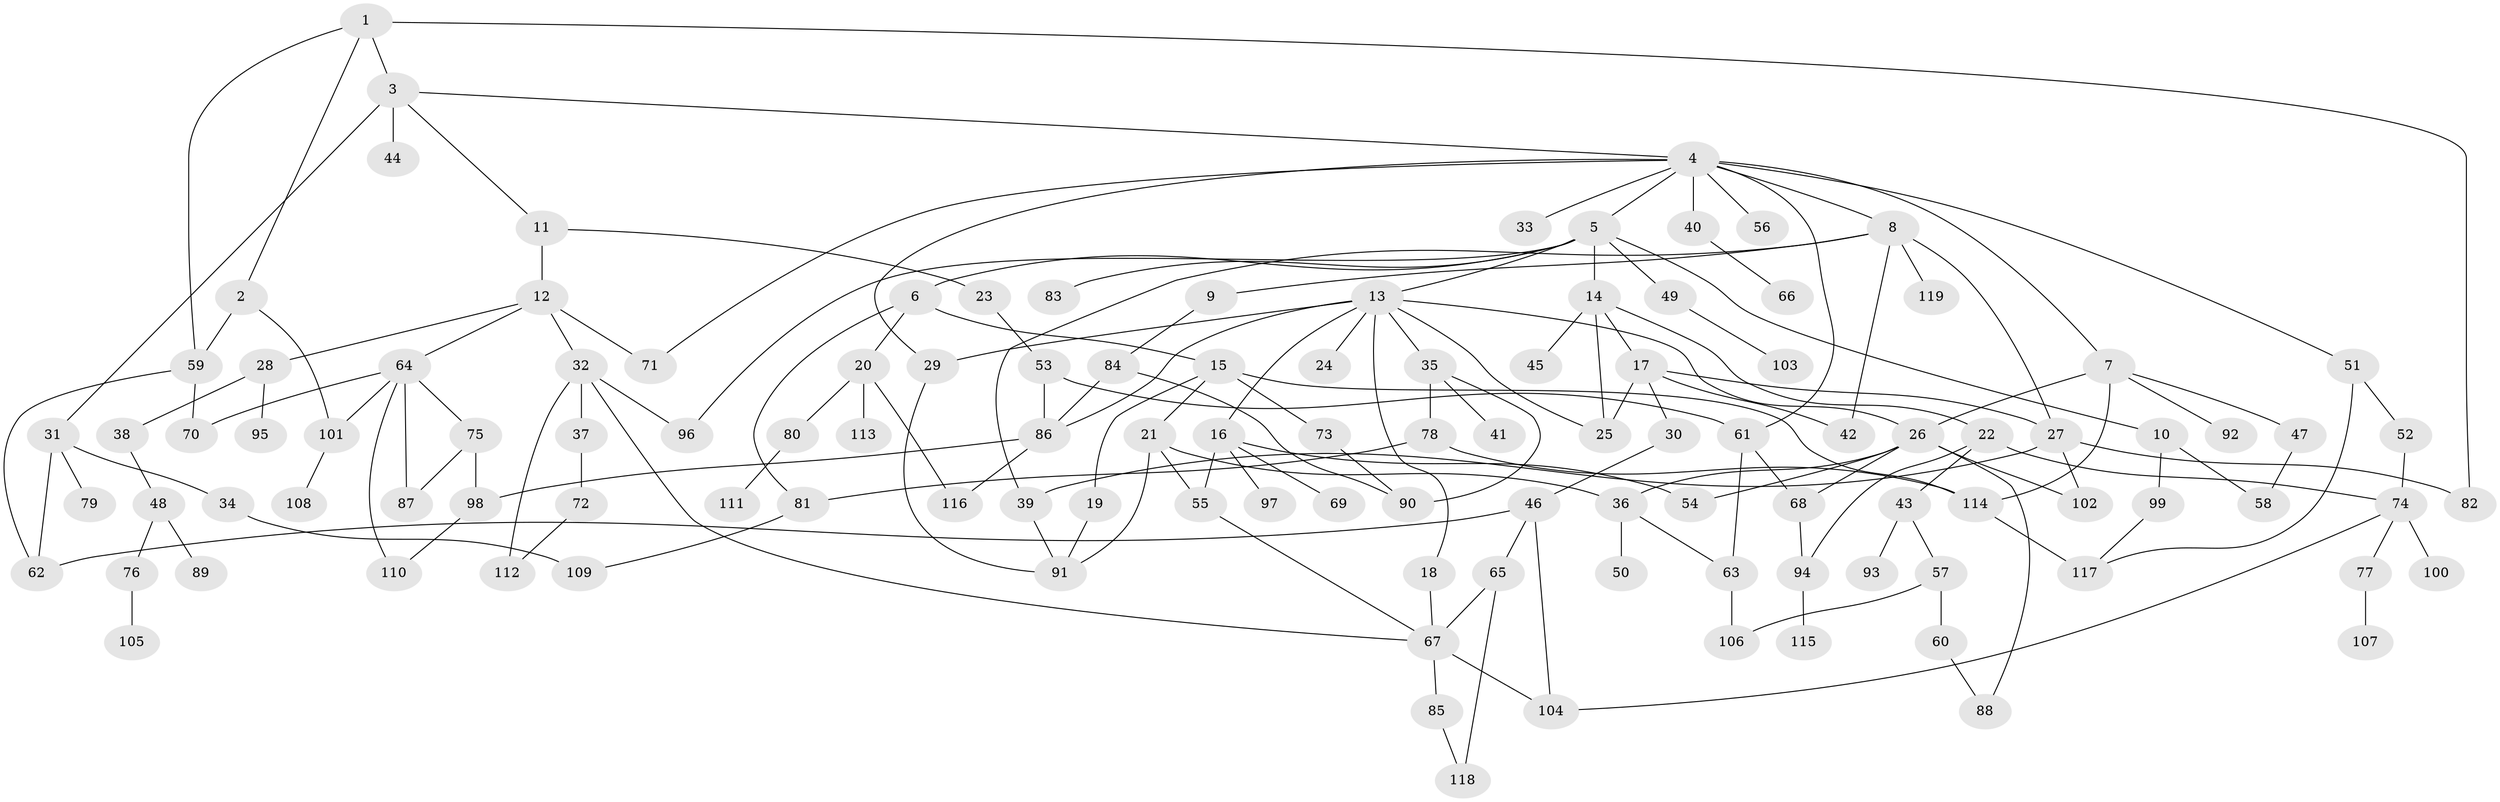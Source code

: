 // coarse degree distribution, {5: 0.11666666666666667, 4: 0.18333333333333332, 10: 0.016666666666666666, 7: 0.08333333333333333, 3: 0.16666666666666666, 8: 0.016666666666666666, 2: 0.25, 1: 0.16666666666666666}
// Generated by graph-tools (version 1.1) at 2025/49/03/04/25 22:49:15]
// undirected, 119 vertices, 169 edges
graph export_dot {
  node [color=gray90,style=filled];
  1;
  2;
  3;
  4;
  5;
  6;
  7;
  8;
  9;
  10;
  11;
  12;
  13;
  14;
  15;
  16;
  17;
  18;
  19;
  20;
  21;
  22;
  23;
  24;
  25;
  26;
  27;
  28;
  29;
  30;
  31;
  32;
  33;
  34;
  35;
  36;
  37;
  38;
  39;
  40;
  41;
  42;
  43;
  44;
  45;
  46;
  47;
  48;
  49;
  50;
  51;
  52;
  53;
  54;
  55;
  56;
  57;
  58;
  59;
  60;
  61;
  62;
  63;
  64;
  65;
  66;
  67;
  68;
  69;
  70;
  71;
  72;
  73;
  74;
  75;
  76;
  77;
  78;
  79;
  80;
  81;
  82;
  83;
  84;
  85;
  86;
  87;
  88;
  89;
  90;
  91;
  92;
  93;
  94;
  95;
  96;
  97;
  98;
  99;
  100;
  101;
  102;
  103;
  104;
  105;
  106;
  107;
  108;
  109;
  110;
  111;
  112;
  113;
  114;
  115;
  116;
  117;
  118;
  119;
  1 -- 2;
  1 -- 3;
  1 -- 82;
  1 -- 59;
  2 -- 59;
  2 -- 101;
  3 -- 4;
  3 -- 11;
  3 -- 31;
  3 -- 44;
  4 -- 5;
  4 -- 7;
  4 -- 8;
  4 -- 29;
  4 -- 33;
  4 -- 40;
  4 -- 51;
  4 -- 56;
  4 -- 71;
  4 -- 61;
  5 -- 6;
  5 -- 10;
  5 -- 13;
  5 -- 14;
  5 -- 49;
  5 -- 83;
  5 -- 96;
  6 -- 15;
  6 -- 20;
  6 -- 81;
  7 -- 26;
  7 -- 47;
  7 -- 92;
  7 -- 114;
  8 -- 9;
  8 -- 27;
  8 -- 42;
  8 -- 119;
  8 -- 39;
  9 -- 84;
  10 -- 99;
  10 -- 58;
  11 -- 12;
  11 -- 23;
  12 -- 28;
  12 -- 32;
  12 -- 64;
  12 -- 71;
  13 -- 16;
  13 -- 18;
  13 -- 24;
  13 -- 25;
  13 -- 35;
  13 -- 29;
  13 -- 86;
  13 -- 26;
  14 -- 17;
  14 -- 22;
  14 -- 45;
  14 -- 25;
  15 -- 19;
  15 -- 21;
  15 -- 73;
  15 -- 114;
  16 -- 55;
  16 -- 69;
  16 -- 97;
  16 -- 54;
  17 -- 30;
  17 -- 27;
  17 -- 25;
  17 -- 42;
  18 -- 67;
  19 -- 91;
  20 -- 80;
  20 -- 113;
  20 -- 116;
  21 -- 91;
  21 -- 55;
  21 -- 36;
  22 -- 43;
  22 -- 74;
  22 -- 94;
  23 -- 53;
  26 -- 36;
  26 -- 54;
  26 -- 68;
  26 -- 88;
  26 -- 102;
  27 -- 39;
  27 -- 102;
  27 -- 82;
  28 -- 38;
  28 -- 95;
  29 -- 91;
  30 -- 46;
  31 -- 34;
  31 -- 79;
  31 -- 62;
  32 -- 37;
  32 -- 67;
  32 -- 96;
  32 -- 112;
  34 -- 109;
  35 -- 41;
  35 -- 78;
  35 -- 90;
  36 -- 50;
  36 -- 63;
  37 -- 72;
  38 -- 48;
  39 -- 91;
  40 -- 66;
  43 -- 57;
  43 -- 93;
  46 -- 65;
  46 -- 104;
  46 -- 62;
  47 -- 58;
  48 -- 76;
  48 -- 89;
  49 -- 103;
  51 -- 52;
  51 -- 117;
  52 -- 74;
  53 -- 61;
  53 -- 86;
  55 -- 67;
  57 -- 60;
  57 -- 106;
  59 -- 62;
  59 -- 70;
  60 -- 88;
  61 -- 68;
  61 -- 63;
  63 -- 106;
  64 -- 70;
  64 -- 75;
  64 -- 110;
  64 -- 87;
  64 -- 101;
  65 -- 118;
  65 -- 67;
  67 -- 85;
  67 -- 104;
  68 -- 94;
  72 -- 112;
  73 -- 90;
  74 -- 77;
  74 -- 100;
  74 -- 104;
  75 -- 87;
  75 -- 98;
  76 -- 105;
  77 -- 107;
  78 -- 81;
  78 -- 114;
  80 -- 111;
  81 -- 109;
  84 -- 86;
  84 -- 90;
  85 -- 118;
  86 -- 98;
  86 -- 116;
  94 -- 115;
  98 -- 110;
  99 -- 117;
  101 -- 108;
  114 -- 117;
}
